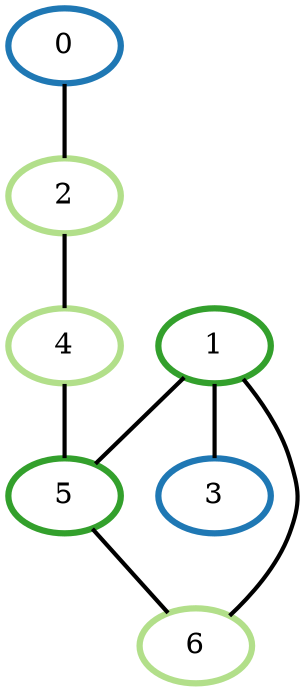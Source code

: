 graph G {
    0 [penwidth=3,color=2, colorscheme=paired12]
    1 [penwidth=3,color=4, colorscheme=paired12]
    2 [penwidth=3,color=3, colorscheme=paired12]
    3 [penwidth=3,color=2, colorscheme=paired12]
    4 [penwidth=3,color=3, colorscheme=paired12]
    5 [penwidth=3,color=4, colorscheme=paired12]
    6 [penwidth=3,color=3, colorscheme=paired12]

    0--2 [penwidth=2]
    2--4 [penwidth=2]
    4--5 [penwidth=2]
    5--6 [penwidth=2]
    1--5 [penwidth=2]
    1--6 [penwidth=2]
    1--3 [penwidth=2]
}